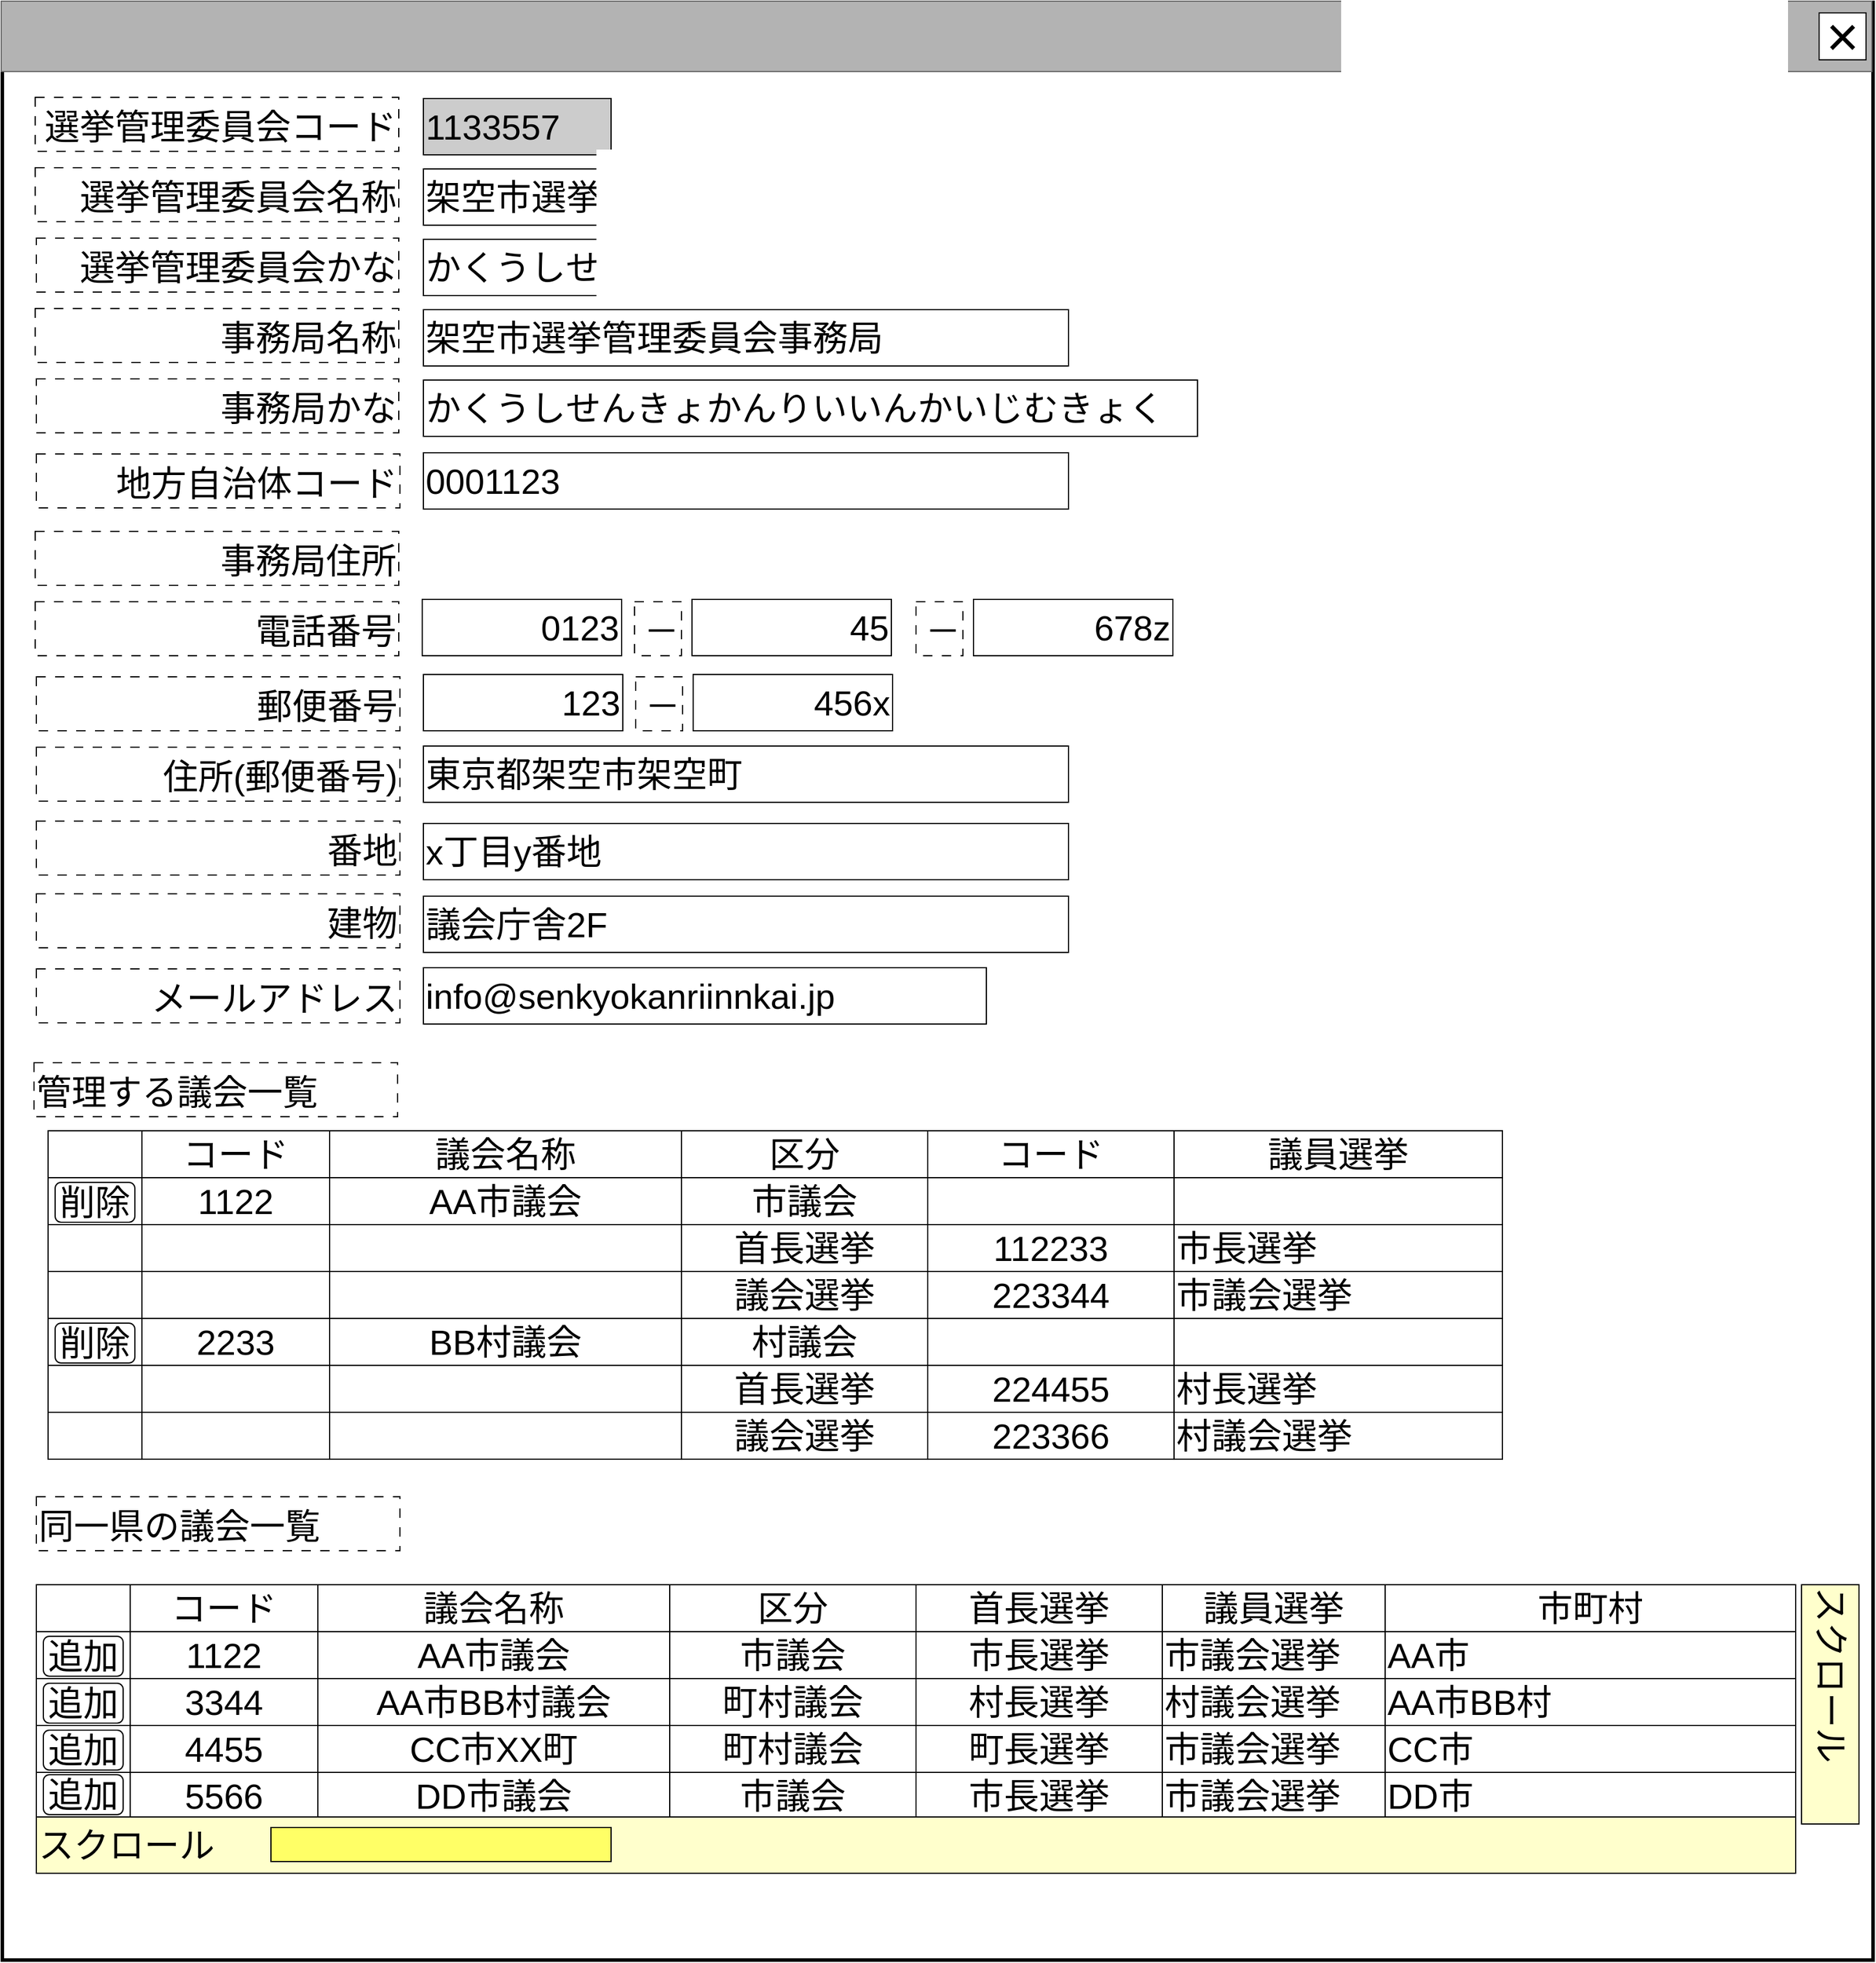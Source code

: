 <mxfile version="24.0.4" type="device">
  <diagram name="ページ1" id="LE8fIzdrHe0wcv1LTvfw">
    <mxGraphModel dx="1732" dy="1036" grid="1" gridSize="10" guides="1" tooltips="1" connect="1" arrows="1" fold="1" page="1" pageScale="1" pageWidth="1600" pageHeight="1200" math="0" shadow="0">
      <root>
        <mxCell id="0" />
        <mxCell id="cFaB45KztUIKXS-_cTrr-4" value="背景" style="locked=1;" parent="0" visible="0" />
        <mxCell id="cFaB45KztUIKXS-_cTrr-5" value="" style="rounded=0;whiteSpace=wrap;html=1;strokeWidth=3;" parent="cFaB45KztUIKXS-_cTrr-4" vertex="1">
          <mxGeometry x="1" y="1" width="1595" height="1180" as="geometry" />
        </mxCell>
        <mxCell id="cFaB45KztUIKXS-_cTrr-6" value="" style="rounded=0;whiteSpace=wrap;html=1;fillColor=#B3B3B3;fontColor=#333333;strokeColor=#666666;" parent="cFaB45KztUIKXS-_cTrr-4" vertex="1">
          <mxGeometry width="1595" height="60" as="geometry" />
        </mxCell>
        <mxCell id="cFaB45KztUIKXS-_cTrr-7" value="&lt;font style=&quot;font-size: 48px;&quot;&gt;×&lt;/font&gt;" style="rounded=0;whiteSpace=wrap;html=1;" parent="cFaB45KztUIKXS-_cTrr-4" vertex="1">
          <mxGeometry x="1550" y="10" width="40" height="40" as="geometry" />
        </mxCell>
        <mxCell id="cFaB45KztUIKXS-_cTrr-8" value="" style="rounded=0;whiteSpace=wrap;html=1;" parent="cFaB45KztUIKXS-_cTrr-4" vertex="1">
          <mxGeometry x="830" y="670" width="120" height="60" as="geometry" />
        </mxCell>
        <mxCell id="cFaB45KztUIKXS-_cTrr-9" value="ウインドウ" style="locked=1;" parent="0" />
        <mxCell id="cFaB45KztUIKXS-_cTrr-10" value="" style="rounded=0;whiteSpace=wrap;html=1;strokeWidth=3;" parent="cFaB45KztUIKXS-_cTrr-9" vertex="1">
          <mxGeometry x="1" y="1" width="1595" height="1669" as="geometry" />
        </mxCell>
        <mxCell id="cFaB45KztUIKXS-_cTrr-11" value="" style="rounded=0;whiteSpace=wrap;html=1;fillColor=#B3B3B3;fontColor=#333333;strokeColor=#666666;" parent="cFaB45KztUIKXS-_cTrr-9" vertex="1">
          <mxGeometry width="1595" height="60" as="geometry" />
        </mxCell>
        <mxCell id="cFaB45KztUIKXS-_cTrr-12" value="&lt;font style=&quot;font-size: 48px;&quot;&gt;×&lt;/font&gt;" style="rounded=0;whiteSpace=wrap;html=1;" parent="cFaB45KztUIKXS-_cTrr-9" vertex="1">
          <mxGeometry x="1550" y="10" width="40" height="40" as="geometry" />
        </mxCell>
        <mxCell id="cFaB45KztUIKXS-_cTrr-14" value="名称未設定レイヤ" style="" parent="0" />
        <mxCell id="cDHuPOXS9VM1hq6QltUD-22" value="&lt;span style=&quot;font-size: 30px;&quot;&gt;123&lt;br&gt;&lt;/span&gt;" style="rounded=0;whiteSpace=wrap;html=1;align=right;" parent="cFaB45KztUIKXS-_cTrr-14" vertex="1">
          <mxGeometry x="360" y="574" width="170" height="48" as="geometry" />
        </mxCell>
        <mxCell id="cDHuPOXS9VM1hq6QltUD-23" value="&lt;span style=&quot;font-size: 30px;&quot;&gt;郵便番号&lt;/span&gt;" style="rounded=0;whiteSpace=wrap;html=1;align=right;dashed=1;dashPattern=8 8;verticalAlign=bottom;" parent="cFaB45KztUIKXS-_cTrr-14" vertex="1">
          <mxGeometry x="30" y="576" width="310" height="46" as="geometry" />
        </mxCell>
        <mxCell id="cDHuPOXS9VM1hq6QltUD-24" value="&lt;span style=&quot;font-size: 30px;&quot;&gt;456x&lt;br&gt;&lt;/span&gt;" style="rounded=0;whiteSpace=wrap;html=1;align=right;" parent="cFaB45KztUIKXS-_cTrr-14" vertex="1">
          <mxGeometry x="590" y="574" width="170" height="48" as="geometry" />
        </mxCell>
        <mxCell id="cDHuPOXS9VM1hq6QltUD-25" value="&lt;span style=&quot;font-size: 30px;&quot;&gt;住所(郵便番号)&lt;/span&gt;" style="rounded=0;whiteSpace=wrap;html=1;align=right;dashed=1;dashPattern=8 8;verticalAlign=bottom;" parent="cFaB45KztUIKXS-_cTrr-14" vertex="1">
          <mxGeometry x="30" y="636" width="310" height="46" as="geometry" />
        </mxCell>
        <mxCell id="cDHuPOXS9VM1hq6QltUD-26" value="&lt;span style=&quot;font-size: 30px;&quot;&gt;番地&lt;/span&gt;" style="rounded=0;whiteSpace=wrap;html=1;align=right;dashed=1;dashPattern=8 8;verticalAlign=bottom;" parent="cFaB45KztUIKXS-_cTrr-14" vertex="1">
          <mxGeometry x="30" y="699" width="310" height="46" as="geometry" />
        </mxCell>
        <mxCell id="cDHuPOXS9VM1hq6QltUD-27" value="&lt;span style=&quot;font-size: 30px;&quot;&gt;建物&lt;/span&gt;" style="rounded=0;whiteSpace=wrap;html=1;align=right;dashed=1;dashPattern=8 8;verticalAlign=bottom;" parent="cFaB45KztUIKXS-_cTrr-14" vertex="1">
          <mxGeometry x="30" y="761" width="310" height="46" as="geometry" />
        </mxCell>
        <mxCell id="cDHuPOXS9VM1hq6QltUD-28" value="&lt;span style=&quot;font-size: 30px;&quot;&gt;メールアドレス&lt;/span&gt;" style="rounded=0;whiteSpace=wrap;html=1;align=right;dashed=1;dashPattern=8 8;verticalAlign=bottom;" parent="cFaB45KztUIKXS-_cTrr-14" vertex="1">
          <mxGeometry x="30" y="825" width="310" height="46" as="geometry" />
        </mxCell>
        <mxCell id="cDHuPOXS9VM1hq6QltUD-29" value="&lt;font style=&quot;font-size: 30px;&quot;&gt;info@senkyokanriinnkai.jp&lt;/font&gt;" style="rounded=0;whiteSpace=wrap;html=1;align=left;" parent="cFaB45KztUIKXS-_cTrr-14" vertex="1">
          <mxGeometry x="360" y="824" width="480" height="48" as="geometry" />
        </mxCell>
        <mxCell id="cDHuPOXS9VM1hq6QltUD-32" value="&lt;span style=&quot;font-size: 30px;&quot;&gt;東京都架空市架空町&lt;/span&gt;" style="rounded=0;whiteSpace=wrap;html=1;align=left;" parent="cFaB45KztUIKXS-_cTrr-14" vertex="1">
          <mxGeometry x="360" y="635" width="550" height="48" as="geometry" />
        </mxCell>
        <mxCell id="cDHuPOXS9VM1hq6QltUD-33" value="&lt;span style=&quot;font-size: 30px;&quot;&gt;x丁目y番地&lt;/span&gt;" style="rounded=0;whiteSpace=wrap;html=1;align=left;" parent="cFaB45KztUIKXS-_cTrr-14" vertex="1">
          <mxGeometry x="360" y="701" width="550" height="48" as="geometry" />
        </mxCell>
        <mxCell id="cDHuPOXS9VM1hq6QltUD-34" value="&lt;span style=&quot;font-size: 30px;&quot;&gt;議会庁舎2F&lt;/span&gt;" style="rounded=0;whiteSpace=wrap;html=1;align=left;" parent="cFaB45KztUIKXS-_cTrr-14" vertex="1">
          <mxGeometry x="360" y="763" width="550" height="48" as="geometry" />
        </mxCell>
        <mxCell id="cDHuPOXS9VM1hq6QltUD-35" value="&lt;span style=&quot;font-size: 30px;&quot;&gt;－&lt;/span&gt;" style="rounded=0;whiteSpace=wrap;html=1;align=right;dashed=1;dashPattern=8 8;verticalAlign=bottom;" parent="cFaB45KztUIKXS-_cTrr-14" vertex="1">
          <mxGeometry x="541" y="576" width="40" height="46" as="geometry" />
        </mxCell>
        <mxCell id="cDHuPOXS9VM1hq6QltUD-36" value="&lt;font style=&quot;font-size: 30px;&quot;&gt;0123&lt;/font&gt;" style="rounded=0;whiteSpace=wrap;html=1;align=right;fillColor=#FFFFFF;" parent="cFaB45KztUIKXS-_cTrr-14" vertex="1">
          <mxGeometry x="359" y="510" width="170" height="48" as="geometry" />
        </mxCell>
        <mxCell id="cDHuPOXS9VM1hq6QltUD-37" value="&lt;span style=&quot;font-size: 30px;&quot;&gt;電話番号&lt;/span&gt;" style="rounded=0;whiteSpace=wrap;html=1;align=right;dashed=1;dashPattern=8 8;verticalAlign=bottom;" parent="cFaB45KztUIKXS-_cTrr-14" vertex="1">
          <mxGeometry x="29" y="512" width="310" height="46" as="geometry" />
        </mxCell>
        <mxCell id="cDHuPOXS9VM1hq6QltUD-38" value="&lt;span style=&quot;font-size: 30px;&quot;&gt;45&lt;br&gt;&lt;/span&gt;" style="rounded=0;whiteSpace=wrap;html=1;align=right;fillColor=#FFFFFF;" parent="cFaB45KztUIKXS-_cTrr-14" vertex="1">
          <mxGeometry x="589" y="510" width="170" height="48" as="geometry" />
        </mxCell>
        <mxCell id="cDHuPOXS9VM1hq6QltUD-39" value="&lt;span style=&quot;font-size: 30px;&quot;&gt;－&lt;/span&gt;" style="rounded=0;whiteSpace=wrap;html=1;align=right;dashed=1;dashPattern=8 8;verticalAlign=bottom;" parent="cFaB45KztUIKXS-_cTrr-14" vertex="1">
          <mxGeometry x="540" y="512" width="40" height="46" as="geometry" />
        </mxCell>
        <mxCell id="cDHuPOXS9VM1hq6QltUD-40" value="&lt;span style=&quot;font-size: 30px;&quot;&gt;678z&lt;br&gt;&lt;/span&gt;" style="rounded=0;whiteSpace=wrap;html=1;align=right;fillColor=#FFFFFF;" parent="cFaB45KztUIKXS-_cTrr-14" vertex="1">
          <mxGeometry x="829" y="510" width="170" height="48" as="geometry" />
        </mxCell>
        <mxCell id="cDHuPOXS9VM1hq6QltUD-41" value="&lt;span style=&quot;font-size: 30px;&quot;&gt;－&lt;/span&gt;" style="rounded=0;whiteSpace=wrap;html=1;align=right;dashed=1;dashPattern=8 8;verticalAlign=bottom;" parent="cFaB45KztUIKXS-_cTrr-14" vertex="1">
          <mxGeometry x="780" y="512" width="40" height="46" as="geometry" />
        </mxCell>
        <mxCell id="cDHuPOXS9VM1hq6QltUD-42" value="&lt;span style=&quot;font-size: 30px;&quot;&gt;事務局住所&lt;/span&gt;" style="rounded=0;whiteSpace=wrap;html=1;align=right;dashed=1;dashPattern=8 8;verticalAlign=bottom;" parent="cFaB45KztUIKXS-_cTrr-14" vertex="1">
          <mxGeometry x="29" y="452" width="310" height="46" as="geometry" />
        </mxCell>
        <mxCell id="cDHuPOXS9VM1hq6QltUD-43" value="&lt;span style=&quot;font-size: 30px;&quot;&gt;選挙管理委員会名称&lt;/span&gt;" style="rounded=0;whiteSpace=wrap;html=1;align=right;dashed=1;dashPattern=8 8;verticalAlign=bottom;" parent="cFaB45KztUIKXS-_cTrr-14" vertex="1">
          <mxGeometry x="29" y="142" width="310" height="46" as="geometry" />
        </mxCell>
        <mxCell id="cDHuPOXS9VM1hq6QltUD-44" value="&lt;span style=&quot;font-size: 30px;&quot;&gt;地方自治体コード&lt;/span&gt;" style="rounded=0;whiteSpace=wrap;html=1;align=right;dashed=1;dashPattern=8 8;verticalAlign=bottom;" parent="cFaB45KztUIKXS-_cTrr-14" vertex="1">
          <mxGeometry x="30" y="386" width="310" height="46" as="geometry" />
        </mxCell>
        <mxCell id="cDHuPOXS9VM1hq6QltUD-45" value="&lt;span style=&quot;font-size: 30px;&quot;&gt;0001123&lt;/span&gt;" style="rounded=0;whiteSpace=wrap;html=1;align=left;" parent="cFaB45KztUIKXS-_cTrr-14" vertex="1">
          <mxGeometry x="360" y="385" width="550" height="48" as="geometry" />
        </mxCell>
        <mxCell id="cDHuPOXS9VM1hq6QltUD-46" value="&lt;span style=&quot;font-size: 30px;&quot;&gt;架空市選挙管理委員会&lt;/span&gt;" style="rounded=0;whiteSpace=wrap;html=1;align=left;" parent="cFaB45KztUIKXS-_cTrr-14" vertex="1">
          <mxGeometry x="360" y="143" width="550" height="48" as="geometry" />
        </mxCell>
        <mxCell id="cDHuPOXS9VM1hq6QltUD-47" value="&lt;span style=&quot;font-size: 30px;&quot;&gt;選挙管理委員会かな&lt;/span&gt;" style="rounded=0;whiteSpace=wrap;html=1;align=right;dashed=1;dashPattern=8 8;verticalAlign=bottom;" parent="cFaB45KztUIKXS-_cTrr-14" vertex="1">
          <mxGeometry x="30" y="202" width="309" height="46" as="geometry" />
        </mxCell>
        <mxCell id="cDHuPOXS9VM1hq6QltUD-48" value="&lt;span style=&quot;font-size: 30px;&quot;&gt;かくうしせんきょかんりいいんかい&lt;/span&gt;" style="rounded=0;whiteSpace=wrap;html=1;align=left;" parent="cFaB45KztUIKXS-_cTrr-14" vertex="1">
          <mxGeometry x="360" y="203" width="550" height="48" as="geometry" />
        </mxCell>
        <mxCell id="cDHuPOXS9VM1hq6QltUD-50" value="&lt;span style=&quot;font-size: 30px;&quot;&gt;事務局名称&lt;/span&gt;" style="rounded=0;whiteSpace=wrap;html=1;align=right;dashed=1;dashPattern=8 8;verticalAlign=bottom;" parent="cFaB45KztUIKXS-_cTrr-14" vertex="1">
          <mxGeometry x="29" y="262" width="310" height="46" as="geometry" />
        </mxCell>
        <mxCell id="cDHuPOXS9VM1hq6QltUD-51" value="&lt;span style=&quot;font-size: 30px;&quot;&gt;事務局かな&lt;/span&gt;" style="rounded=0;whiteSpace=wrap;html=1;align=right;dashed=1;dashPattern=8 8;verticalAlign=bottom;" parent="cFaB45KztUIKXS-_cTrr-14" vertex="1">
          <mxGeometry x="30" y="322" width="309" height="46" as="geometry" />
        </mxCell>
        <mxCell id="cDHuPOXS9VM1hq6QltUD-52" value="&lt;span style=&quot;font-size: 30px;&quot;&gt;かくうしせんきょかんりいいんかいじむきょく&lt;/span&gt;" style="rounded=0;whiteSpace=wrap;html=1;align=left;" parent="cFaB45KztUIKXS-_cTrr-14" vertex="1">
          <mxGeometry x="360" y="323" width="660" height="48" as="geometry" />
        </mxCell>
        <mxCell id="cDHuPOXS9VM1hq6QltUD-53" value="&lt;span style=&quot;font-size: 30px;&quot;&gt;架空市選挙管理委員会事務局&lt;/span&gt;" style="rounded=0;whiteSpace=wrap;html=1;align=left;" parent="cFaB45KztUIKXS-_cTrr-14" vertex="1">
          <mxGeometry x="360" y="263" width="550" height="48" as="geometry" />
        </mxCell>
        <mxCell id="wAjUPPsb0E5kBIjXr_kq-0" value="&lt;span style=&quot;font-size: 30px;&quot;&gt;同一県の議会一覧&lt;/span&gt;" style="rounded=0;whiteSpace=wrap;html=1;align=left;dashed=1;dashPattern=8 8;verticalAlign=bottom;" parent="cFaB45KztUIKXS-_cTrr-14" vertex="1">
          <mxGeometry x="30" y="1275" width="310" height="46" as="geometry" />
        </mxCell>
        <mxCell id="wAjUPPsb0E5kBIjXr_kq-1" value="" style="shape=table;startSize=0;container=1;collapsible=0;childLayout=tableLayout;fontSize=16;" parent="cFaB45KztUIKXS-_cTrr-14" vertex="1">
          <mxGeometry x="30" y="1350" width="1500" height="200" as="geometry" />
        </mxCell>
        <mxCell id="wAjUPPsb0E5kBIjXr_kq-2" value="" style="shape=tableRow;horizontal=0;startSize=0;swimlaneHead=0;swimlaneBody=0;strokeColor=inherit;top=0;left=0;bottom=0;right=0;collapsible=0;dropTarget=0;fillColor=none;points=[[0,0.5],[1,0.5]];portConstraint=eastwest;fontSize=16;" parent="wAjUPPsb0E5kBIjXr_kq-1" vertex="1">
          <mxGeometry width="1500" height="40" as="geometry" />
        </mxCell>
        <mxCell id="wAjUPPsb0E5kBIjXr_kq-3" value="" style="shape=partialRectangle;html=1;whiteSpace=wrap;connectable=0;strokeColor=inherit;overflow=hidden;fillColor=none;top=0;left=0;bottom=0;right=0;pointerEvents=1;fontSize=16;" parent="wAjUPPsb0E5kBIjXr_kq-2" vertex="1">
          <mxGeometry width="80" height="40" as="geometry">
            <mxRectangle width="80" height="40" as="alternateBounds" />
          </mxGeometry>
        </mxCell>
        <mxCell id="wAjUPPsb0E5kBIjXr_kq-4" value="&lt;font style=&quot;font-size: 30px;&quot;&gt;コード&lt;/font&gt;" style="shape=partialRectangle;html=1;whiteSpace=wrap;connectable=0;strokeColor=inherit;overflow=hidden;fillColor=none;top=0;left=0;bottom=0;right=0;pointerEvents=1;fontSize=16;" parent="wAjUPPsb0E5kBIjXr_kq-2" vertex="1">
          <mxGeometry x="80" width="160" height="40" as="geometry">
            <mxRectangle width="160" height="40" as="alternateBounds" />
          </mxGeometry>
        </mxCell>
        <mxCell id="wAjUPPsb0E5kBIjXr_kq-5" value="&lt;font style=&quot;font-size: 30px;&quot;&gt;議会名称&lt;/font&gt;" style="shape=partialRectangle;html=1;whiteSpace=wrap;connectable=0;strokeColor=inherit;overflow=hidden;fillColor=none;top=0;left=0;bottom=0;right=0;pointerEvents=1;fontSize=16;" parent="wAjUPPsb0E5kBIjXr_kq-2" vertex="1">
          <mxGeometry x="240" width="300" height="40" as="geometry">
            <mxRectangle width="300" height="40" as="alternateBounds" />
          </mxGeometry>
        </mxCell>
        <mxCell id="wAjUPPsb0E5kBIjXr_kq-6" value="&lt;font style=&quot;font-size: 30px;&quot;&gt;区分&lt;/font&gt;" style="shape=partialRectangle;html=1;whiteSpace=wrap;connectable=0;strokeColor=inherit;overflow=hidden;fillColor=none;top=0;left=0;bottom=0;right=0;pointerEvents=1;fontSize=16;" parent="wAjUPPsb0E5kBIjXr_kq-2" vertex="1">
          <mxGeometry x="540" width="210" height="40" as="geometry">
            <mxRectangle width="210" height="40" as="alternateBounds" />
          </mxGeometry>
        </mxCell>
        <mxCell id="wAjUPPsb0E5kBIjXr_kq-7" value="&lt;font style=&quot;font-size: 30px;&quot;&gt;首長選挙&lt;/font&gt;" style="shape=partialRectangle;html=1;whiteSpace=wrap;connectable=0;strokeColor=inherit;overflow=hidden;fillColor=none;top=0;left=0;bottom=0;right=0;pointerEvents=1;fontSize=16;" parent="wAjUPPsb0E5kBIjXr_kq-2" vertex="1">
          <mxGeometry x="750" width="210" height="40" as="geometry">
            <mxRectangle width="210" height="40" as="alternateBounds" />
          </mxGeometry>
        </mxCell>
        <mxCell id="wAjUPPsb0E5kBIjXr_kq-8" value="&lt;font style=&quot;font-size: 30px;&quot;&gt;議員選挙&lt;/font&gt;" style="shape=partialRectangle;html=1;whiteSpace=wrap;connectable=0;strokeColor=inherit;overflow=hidden;fillColor=none;top=0;left=0;bottom=0;right=0;pointerEvents=1;fontSize=16;" parent="wAjUPPsb0E5kBIjXr_kq-2" vertex="1">
          <mxGeometry x="960" width="190" height="40" as="geometry">
            <mxRectangle width="190" height="40" as="alternateBounds" />
          </mxGeometry>
        </mxCell>
        <mxCell id="wAjUPPsb0E5kBIjXr_kq-9" value="&lt;font style=&quot;font-size: 30px;&quot;&gt;市町村&lt;/font&gt;" style="shape=partialRectangle;html=1;whiteSpace=wrap;connectable=0;strokeColor=inherit;overflow=hidden;fillColor=none;top=0;left=0;bottom=0;right=0;pointerEvents=1;fontSize=16;" parent="wAjUPPsb0E5kBIjXr_kq-2" vertex="1">
          <mxGeometry x="1150" width="350" height="40" as="geometry">
            <mxRectangle width="350" height="40" as="alternateBounds" />
          </mxGeometry>
        </mxCell>
        <mxCell id="wAjUPPsb0E5kBIjXr_kq-10" value="" style="shape=tableRow;horizontal=0;startSize=0;swimlaneHead=0;swimlaneBody=0;strokeColor=inherit;top=0;left=0;bottom=0;right=0;collapsible=0;dropTarget=0;fillColor=none;points=[[0,0.5],[1,0.5]];portConstraint=eastwest;fontSize=16;" parent="wAjUPPsb0E5kBIjXr_kq-1" vertex="1">
          <mxGeometry y="40" width="1500" height="40" as="geometry" />
        </mxCell>
        <mxCell id="wAjUPPsb0E5kBIjXr_kq-11" value="" style="shape=partialRectangle;html=1;whiteSpace=wrap;connectable=0;strokeColor=inherit;overflow=hidden;fillColor=none;top=0;left=0;bottom=0;right=0;pointerEvents=1;fontSize=16;" parent="wAjUPPsb0E5kBIjXr_kq-10" vertex="1">
          <mxGeometry width="80" height="40" as="geometry">
            <mxRectangle width="80" height="40" as="alternateBounds" />
          </mxGeometry>
        </mxCell>
        <mxCell id="wAjUPPsb0E5kBIjXr_kq-12" value="&lt;font style=&quot;font-size: 30px;&quot;&gt;1122&lt;/font&gt;" style="shape=partialRectangle;html=1;whiteSpace=wrap;connectable=0;strokeColor=inherit;overflow=hidden;fillColor=none;top=0;left=0;bottom=0;right=0;pointerEvents=1;fontSize=16;" parent="wAjUPPsb0E5kBIjXr_kq-10" vertex="1">
          <mxGeometry x="80" width="160" height="40" as="geometry">
            <mxRectangle width="160" height="40" as="alternateBounds" />
          </mxGeometry>
        </mxCell>
        <mxCell id="wAjUPPsb0E5kBIjXr_kq-13" value="&lt;span style=&quot;font-size: 30px;&quot;&gt;AA市議会&lt;/span&gt;" style="shape=partialRectangle;html=1;whiteSpace=wrap;connectable=0;strokeColor=inherit;overflow=hidden;fillColor=none;top=0;left=0;bottom=0;right=0;pointerEvents=1;fontSize=16;" parent="wAjUPPsb0E5kBIjXr_kq-10" vertex="1">
          <mxGeometry x="240" width="300" height="40" as="geometry">
            <mxRectangle width="300" height="40" as="alternateBounds" />
          </mxGeometry>
        </mxCell>
        <mxCell id="wAjUPPsb0E5kBIjXr_kq-14" value="&lt;font style=&quot;font-size: 30px;&quot;&gt;市議会&lt;/font&gt;" style="shape=partialRectangle;html=1;whiteSpace=wrap;connectable=0;strokeColor=inherit;overflow=hidden;fillColor=none;top=0;left=0;bottom=0;right=0;pointerEvents=1;fontSize=16;" parent="wAjUPPsb0E5kBIjXr_kq-10" vertex="1">
          <mxGeometry x="540" width="210" height="40" as="geometry">
            <mxRectangle width="210" height="40" as="alternateBounds" />
          </mxGeometry>
        </mxCell>
        <mxCell id="wAjUPPsb0E5kBIjXr_kq-15" value="&lt;font style=&quot;font-size: 30px;&quot;&gt;市長選挙&lt;br&gt;&lt;/font&gt;" style="shape=partialRectangle;html=1;whiteSpace=wrap;connectable=0;strokeColor=inherit;overflow=hidden;fillColor=none;top=0;left=0;bottom=0;right=0;pointerEvents=1;fontSize=16;" parent="wAjUPPsb0E5kBIjXr_kq-10" vertex="1">
          <mxGeometry x="750" width="210" height="40" as="geometry">
            <mxRectangle width="210" height="40" as="alternateBounds" />
          </mxGeometry>
        </mxCell>
        <mxCell id="wAjUPPsb0E5kBIjXr_kq-16" value="&lt;font style=&quot;font-size: 30px;&quot;&gt;市議会選挙&lt;/font&gt;" style="shape=partialRectangle;html=1;whiteSpace=wrap;connectable=0;strokeColor=inherit;overflow=hidden;fillColor=none;top=0;left=0;bottom=0;right=0;pointerEvents=1;fontSize=16;align=left;" parent="wAjUPPsb0E5kBIjXr_kq-10" vertex="1">
          <mxGeometry x="960" width="190" height="40" as="geometry">
            <mxRectangle width="190" height="40" as="alternateBounds" />
          </mxGeometry>
        </mxCell>
        <mxCell id="wAjUPPsb0E5kBIjXr_kq-17" value="&lt;font style=&quot;font-size: 30px;&quot;&gt;AA市&lt;/font&gt;" style="shape=partialRectangle;html=1;whiteSpace=wrap;connectable=0;strokeColor=inherit;overflow=hidden;fillColor=none;top=0;left=0;bottom=0;right=0;pointerEvents=1;fontSize=16;align=left;" parent="wAjUPPsb0E5kBIjXr_kq-10" vertex="1">
          <mxGeometry x="1150" width="350" height="40" as="geometry">
            <mxRectangle width="350" height="40" as="alternateBounds" />
          </mxGeometry>
        </mxCell>
        <mxCell id="wAjUPPsb0E5kBIjXr_kq-18" value="" style="shape=tableRow;horizontal=0;startSize=0;swimlaneHead=0;swimlaneBody=0;strokeColor=inherit;top=0;left=0;bottom=0;right=0;collapsible=0;dropTarget=0;fillColor=none;points=[[0,0.5],[1,0.5]];portConstraint=eastwest;fontSize=16;align=left;" parent="wAjUPPsb0E5kBIjXr_kq-1" vertex="1">
          <mxGeometry y="80" width="1500" height="40" as="geometry" />
        </mxCell>
        <mxCell id="wAjUPPsb0E5kBIjXr_kq-19" value="" style="shape=partialRectangle;html=1;whiteSpace=wrap;connectable=0;strokeColor=inherit;overflow=hidden;fillColor=none;top=0;left=0;bottom=0;right=0;pointerEvents=1;fontSize=16;" parent="wAjUPPsb0E5kBIjXr_kq-18" vertex="1">
          <mxGeometry width="80" height="40" as="geometry">
            <mxRectangle width="80" height="40" as="alternateBounds" />
          </mxGeometry>
        </mxCell>
        <mxCell id="wAjUPPsb0E5kBIjXr_kq-20" value="&lt;font style=&quot;font-size: 30px;&quot;&gt;3344&lt;/font&gt;" style="shape=partialRectangle;html=1;whiteSpace=wrap;connectable=0;strokeColor=inherit;overflow=hidden;fillColor=none;top=0;left=0;bottom=0;right=0;pointerEvents=1;fontSize=16;" parent="wAjUPPsb0E5kBIjXr_kq-18" vertex="1">
          <mxGeometry x="80" width="160" height="40" as="geometry">
            <mxRectangle width="160" height="40" as="alternateBounds" />
          </mxGeometry>
        </mxCell>
        <mxCell id="wAjUPPsb0E5kBIjXr_kq-21" value="&lt;font style=&quot;font-size: 30px;&quot;&gt;AA市BB村議会&lt;br&gt;&lt;/font&gt;" style="shape=partialRectangle;html=1;whiteSpace=wrap;connectable=0;strokeColor=inherit;overflow=hidden;fillColor=none;top=0;left=0;bottom=0;right=0;pointerEvents=1;fontSize=16;" parent="wAjUPPsb0E5kBIjXr_kq-18" vertex="1">
          <mxGeometry x="240" width="300" height="40" as="geometry">
            <mxRectangle width="300" height="40" as="alternateBounds" />
          </mxGeometry>
        </mxCell>
        <mxCell id="wAjUPPsb0E5kBIjXr_kq-22" value="&lt;font style=&quot;font-size: 30px;&quot;&gt;町村議会&lt;/font&gt;" style="shape=partialRectangle;html=1;whiteSpace=wrap;connectable=0;strokeColor=inherit;overflow=hidden;fillColor=none;top=0;left=0;bottom=0;right=0;pointerEvents=1;fontSize=16;" parent="wAjUPPsb0E5kBIjXr_kq-18" vertex="1">
          <mxGeometry x="540" width="210" height="40" as="geometry">
            <mxRectangle width="210" height="40" as="alternateBounds" />
          </mxGeometry>
        </mxCell>
        <mxCell id="wAjUPPsb0E5kBIjXr_kq-23" value="&lt;font style=&quot;font-size: 30px;&quot;&gt;村長選挙&lt;/font&gt;" style="shape=partialRectangle;html=1;whiteSpace=wrap;connectable=0;strokeColor=inherit;overflow=hidden;fillColor=none;top=0;left=0;bottom=0;right=0;pointerEvents=1;fontSize=16;" parent="wAjUPPsb0E5kBIjXr_kq-18" vertex="1">
          <mxGeometry x="750" width="210" height="40" as="geometry">
            <mxRectangle width="210" height="40" as="alternateBounds" />
          </mxGeometry>
        </mxCell>
        <mxCell id="wAjUPPsb0E5kBIjXr_kq-24" value="&lt;font style=&quot;font-size: 30px;&quot;&gt;村議会選挙&lt;/font&gt;" style="shape=partialRectangle;html=1;whiteSpace=wrap;connectable=0;strokeColor=inherit;overflow=hidden;fillColor=none;top=0;left=0;bottom=0;right=0;pointerEvents=1;fontSize=16;align=left;" parent="wAjUPPsb0E5kBIjXr_kq-18" vertex="1">
          <mxGeometry x="960" width="190" height="40" as="geometry">
            <mxRectangle width="190" height="40" as="alternateBounds" />
          </mxGeometry>
        </mxCell>
        <mxCell id="wAjUPPsb0E5kBIjXr_kq-25" value="&lt;font style=&quot;font-size: 30px;&quot;&gt;AA市BB村&lt;/font&gt;" style="shape=partialRectangle;html=1;whiteSpace=wrap;connectable=0;strokeColor=inherit;overflow=hidden;fillColor=none;top=0;left=0;bottom=0;right=0;pointerEvents=1;fontSize=16;align=left;" parent="wAjUPPsb0E5kBIjXr_kq-18" vertex="1">
          <mxGeometry x="1150" width="350" height="40" as="geometry">
            <mxRectangle width="350" height="40" as="alternateBounds" />
          </mxGeometry>
        </mxCell>
        <mxCell id="wAjUPPsb0E5kBIjXr_kq-26" style="shape=tableRow;horizontal=0;startSize=0;swimlaneHead=0;swimlaneBody=0;strokeColor=inherit;top=0;left=0;bottom=0;right=0;collapsible=0;dropTarget=0;fillColor=none;points=[[0,0.5],[1,0.5]];portConstraint=eastwest;fontSize=16;" parent="wAjUPPsb0E5kBIjXr_kq-1" vertex="1">
          <mxGeometry y="120" width="1500" height="40" as="geometry" />
        </mxCell>
        <mxCell id="wAjUPPsb0E5kBIjXr_kq-27" style="shape=partialRectangle;html=1;whiteSpace=wrap;connectable=0;strokeColor=inherit;overflow=hidden;fillColor=none;top=0;left=0;bottom=0;right=0;pointerEvents=1;fontSize=16;" parent="wAjUPPsb0E5kBIjXr_kq-26" vertex="1">
          <mxGeometry width="80" height="40" as="geometry">
            <mxRectangle width="80" height="40" as="alternateBounds" />
          </mxGeometry>
        </mxCell>
        <mxCell id="wAjUPPsb0E5kBIjXr_kq-28" value="&lt;font style=&quot;font-size: 30px;&quot;&gt;4455&lt;/font&gt;" style="shape=partialRectangle;html=1;whiteSpace=wrap;connectable=0;strokeColor=inherit;overflow=hidden;fillColor=none;top=0;left=0;bottom=0;right=0;pointerEvents=1;fontSize=16;" parent="wAjUPPsb0E5kBIjXr_kq-26" vertex="1">
          <mxGeometry x="80" width="160" height="40" as="geometry">
            <mxRectangle width="160" height="40" as="alternateBounds" />
          </mxGeometry>
        </mxCell>
        <mxCell id="wAjUPPsb0E5kBIjXr_kq-29" value="&lt;font style=&quot;font-size: 30px;&quot;&gt;CC市XX町&lt;br&gt;&lt;/font&gt;" style="shape=partialRectangle;html=1;whiteSpace=wrap;connectable=0;strokeColor=inherit;overflow=hidden;fillColor=none;top=0;left=0;bottom=0;right=0;pointerEvents=1;fontSize=16;" parent="wAjUPPsb0E5kBIjXr_kq-26" vertex="1">
          <mxGeometry x="240" width="300" height="40" as="geometry">
            <mxRectangle width="300" height="40" as="alternateBounds" />
          </mxGeometry>
        </mxCell>
        <mxCell id="wAjUPPsb0E5kBIjXr_kq-30" value="&lt;font style=&quot;font-size: 30px;&quot;&gt;町村議会&lt;/font&gt;" style="shape=partialRectangle;html=1;whiteSpace=wrap;connectable=0;strokeColor=inherit;overflow=hidden;fillColor=none;top=0;left=0;bottom=0;right=0;pointerEvents=1;fontSize=16;" parent="wAjUPPsb0E5kBIjXr_kq-26" vertex="1">
          <mxGeometry x="540" width="210" height="40" as="geometry">
            <mxRectangle width="210" height="40" as="alternateBounds" />
          </mxGeometry>
        </mxCell>
        <mxCell id="wAjUPPsb0E5kBIjXr_kq-31" value="&lt;font style=&quot;font-size: 30px;&quot;&gt;町長選挙&lt;/font&gt;" style="shape=partialRectangle;html=1;whiteSpace=wrap;connectable=0;strokeColor=inherit;overflow=hidden;fillColor=none;top=0;left=0;bottom=0;right=0;pointerEvents=1;fontSize=16;" parent="wAjUPPsb0E5kBIjXr_kq-26" vertex="1">
          <mxGeometry x="750" width="210" height="40" as="geometry">
            <mxRectangle width="210" height="40" as="alternateBounds" />
          </mxGeometry>
        </mxCell>
        <mxCell id="wAjUPPsb0E5kBIjXr_kq-32" value="&lt;font style=&quot;font-size: 30px;&quot;&gt;市議会選挙&lt;/font&gt;" style="shape=partialRectangle;html=1;whiteSpace=wrap;connectable=0;strokeColor=inherit;overflow=hidden;fillColor=none;top=0;left=0;bottom=0;right=0;pointerEvents=1;fontSize=16;align=left;" parent="wAjUPPsb0E5kBIjXr_kq-26" vertex="1">
          <mxGeometry x="960" width="190" height="40" as="geometry">
            <mxRectangle width="190" height="40" as="alternateBounds" />
          </mxGeometry>
        </mxCell>
        <mxCell id="wAjUPPsb0E5kBIjXr_kq-33" value="&lt;font style=&quot;font-size: 30px;&quot;&gt;CC市&lt;/font&gt;" style="shape=partialRectangle;html=1;whiteSpace=wrap;connectable=0;strokeColor=inherit;overflow=hidden;fillColor=none;top=0;left=0;bottom=0;right=0;pointerEvents=1;fontSize=16;align=left;" parent="wAjUPPsb0E5kBIjXr_kq-26" vertex="1">
          <mxGeometry x="1150" width="350" height="40" as="geometry">
            <mxRectangle width="350" height="40" as="alternateBounds" />
          </mxGeometry>
        </mxCell>
        <mxCell id="wAjUPPsb0E5kBIjXr_kq-34" style="shape=tableRow;horizontal=0;startSize=0;swimlaneHead=0;swimlaneBody=0;strokeColor=inherit;top=0;left=0;bottom=0;right=0;collapsible=0;dropTarget=0;fillColor=none;points=[[0,0.5],[1,0.5]];portConstraint=eastwest;fontSize=16;" parent="wAjUPPsb0E5kBIjXr_kq-1" vertex="1">
          <mxGeometry y="160" width="1500" height="40" as="geometry" />
        </mxCell>
        <mxCell id="wAjUPPsb0E5kBIjXr_kq-35" style="shape=partialRectangle;html=1;whiteSpace=wrap;connectable=0;strokeColor=inherit;overflow=hidden;fillColor=none;top=0;left=0;bottom=0;right=0;pointerEvents=1;fontSize=16;" parent="wAjUPPsb0E5kBIjXr_kq-34" vertex="1">
          <mxGeometry width="80" height="40" as="geometry">
            <mxRectangle width="80" height="40" as="alternateBounds" />
          </mxGeometry>
        </mxCell>
        <mxCell id="wAjUPPsb0E5kBIjXr_kq-36" value="&lt;font style=&quot;font-size: 30px;&quot;&gt;5566&lt;/font&gt;" style="shape=partialRectangle;html=1;whiteSpace=wrap;connectable=0;strokeColor=inherit;overflow=hidden;fillColor=none;top=0;left=0;bottom=0;right=0;pointerEvents=1;fontSize=16;" parent="wAjUPPsb0E5kBIjXr_kq-34" vertex="1">
          <mxGeometry x="80" width="160" height="40" as="geometry">
            <mxRectangle width="160" height="40" as="alternateBounds" />
          </mxGeometry>
        </mxCell>
        <mxCell id="wAjUPPsb0E5kBIjXr_kq-37" value="&lt;font style=&quot;font-size: 30px;&quot;&gt;DD市議会&lt;/font&gt;" style="shape=partialRectangle;html=1;whiteSpace=wrap;connectable=0;strokeColor=inherit;overflow=hidden;fillColor=none;top=0;left=0;bottom=0;right=0;pointerEvents=1;fontSize=16;" parent="wAjUPPsb0E5kBIjXr_kq-34" vertex="1">
          <mxGeometry x="240" width="300" height="40" as="geometry">
            <mxRectangle width="300" height="40" as="alternateBounds" />
          </mxGeometry>
        </mxCell>
        <mxCell id="wAjUPPsb0E5kBIjXr_kq-38" value="&lt;font style=&quot;font-size: 30px;&quot;&gt;市議会&lt;/font&gt;&lt;span style=&quot;font-size: 30px;&quot;&gt;&lt;br&gt;&lt;/span&gt;" style="shape=partialRectangle;html=1;whiteSpace=wrap;connectable=0;strokeColor=inherit;overflow=hidden;fillColor=none;top=0;left=0;bottom=0;right=0;pointerEvents=1;fontSize=16;" parent="wAjUPPsb0E5kBIjXr_kq-34" vertex="1">
          <mxGeometry x="540" width="210" height="40" as="geometry">
            <mxRectangle width="210" height="40" as="alternateBounds" />
          </mxGeometry>
        </mxCell>
        <mxCell id="wAjUPPsb0E5kBIjXr_kq-39" value="&lt;font style=&quot;font-size: 30px;&quot;&gt;市長選挙&lt;/font&gt;" style="shape=partialRectangle;html=1;whiteSpace=wrap;connectable=0;strokeColor=inherit;overflow=hidden;fillColor=none;top=0;left=0;bottom=0;right=0;pointerEvents=1;fontSize=16;" parent="wAjUPPsb0E5kBIjXr_kq-34" vertex="1">
          <mxGeometry x="750" width="210" height="40" as="geometry">
            <mxRectangle width="210" height="40" as="alternateBounds" />
          </mxGeometry>
        </mxCell>
        <mxCell id="wAjUPPsb0E5kBIjXr_kq-40" value="&lt;div style=&quot;&quot;&gt;&lt;span style=&quot;font-size: 30px; background-color: initial;&quot;&gt;市議会選挙&lt;/span&gt;&lt;/div&gt;" style="shape=partialRectangle;html=1;whiteSpace=wrap;connectable=0;strokeColor=inherit;overflow=hidden;fillColor=none;top=0;left=0;bottom=0;right=0;pointerEvents=1;fontSize=16;align=left;" parent="wAjUPPsb0E5kBIjXr_kq-34" vertex="1">
          <mxGeometry x="960" width="190" height="40" as="geometry">
            <mxRectangle width="190" height="40" as="alternateBounds" />
          </mxGeometry>
        </mxCell>
        <mxCell id="wAjUPPsb0E5kBIjXr_kq-41" value="&lt;font style=&quot;font-size: 30px;&quot;&gt;DD市&lt;/font&gt;" style="shape=partialRectangle;html=1;whiteSpace=wrap;connectable=0;strokeColor=inherit;overflow=hidden;fillColor=none;top=0;left=0;bottom=0;right=0;pointerEvents=1;fontSize=16;align=left;" parent="wAjUPPsb0E5kBIjXr_kq-34" vertex="1">
          <mxGeometry x="1150" width="350" height="40" as="geometry">
            <mxRectangle width="350" height="40" as="alternateBounds" />
          </mxGeometry>
        </mxCell>
        <mxCell id="wAjUPPsb0E5kBIjXr_kq-56" value="&lt;div style=&quot;&quot;&gt;&lt;font style=&quot;font-size: 30px;&quot;&gt;スクロール&lt;/font&gt;&lt;/div&gt;" style="rounded=0;whiteSpace=wrap;html=1;align=left;verticalAlign=top;fillColor=#FFFFCC;" parent="cFaB45KztUIKXS-_cTrr-14" vertex="1">
          <mxGeometry x="30" y="1548" width="1500" height="48" as="geometry" />
        </mxCell>
        <mxCell id="wAjUPPsb0E5kBIjXr_kq-57" value="&lt;div style=&quot;&quot;&gt;&lt;br&gt;&lt;/div&gt;" style="rounded=0;whiteSpace=wrap;html=1;align=left;verticalAlign=top;fillColor=#FFFF66;" parent="cFaB45KztUIKXS-_cTrr-14" vertex="1">
          <mxGeometry x="230" y="1557" width="290" height="29" as="geometry" />
        </mxCell>
        <mxCell id="wAjUPPsb0E5kBIjXr_kq-58" value="&lt;div style=&quot;&quot;&gt;&lt;font style=&quot;font-size: 30px;&quot;&gt;スクロール&lt;/font&gt;&lt;/div&gt;" style="rounded=0;whiteSpace=wrap;html=1;align=left;verticalAlign=top;fillColor=#FFFFCC;rotation=90;" parent="cFaB45KztUIKXS-_cTrr-14" vertex="1">
          <mxGeometry x="1457.5" y="1427.5" width="204" height="49" as="geometry" />
        </mxCell>
        <mxCell id="wAjUPPsb0E5kBIjXr_kq-59" value="&lt;font style=&quot;font-size: 30px;&quot;&gt;追加&lt;/font&gt;" style="rounded=1;whiteSpace=wrap;html=1;strokeWidth=1;" parent="cFaB45KztUIKXS-_cTrr-14" vertex="1">
          <mxGeometry x="36" y="1394" width="68" height="34" as="geometry" />
        </mxCell>
        <mxCell id="wAjUPPsb0E5kBIjXr_kq-60" value="&lt;font style=&quot;font-size: 30px;&quot;&gt;追加&lt;/font&gt;" style="rounded=1;whiteSpace=wrap;html=1;strokeWidth=1;" parent="cFaB45KztUIKXS-_cTrr-14" vertex="1">
          <mxGeometry x="36" y="1434" width="68" height="34" as="geometry" />
        </mxCell>
        <mxCell id="wAjUPPsb0E5kBIjXr_kq-61" value="&lt;font style=&quot;font-size: 30px;&quot;&gt;追加&lt;/font&gt;" style="rounded=1;whiteSpace=wrap;html=1;strokeWidth=1;" parent="cFaB45KztUIKXS-_cTrr-14" vertex="1">
          <mxGeometry x="36" y="1474" width="68" height="34" as="geometry" />
        </mxCell>
        <mxCell id="wAjUPPsb0E5kBIjXr_kq-62" value="&lt;font style=&quot;font-size: 30px;&quot;&gt;追加&lt;/font&gt;" style="rounded=1;whiteSpace=wrap;html=1;strokeWidth=1;" parent="cFaB45KztUIKXS-_cTrr-14" vertex="1">
          <mxGeometry x="36" y="1512" width="68" height="34" as="geometry" />
        </mxCell>
        <mxCell id="wAjUPPsb0E5kBIjXr_kq-63" value="&lt;span style=&quot;font-size: 30px;&quot;&gt;管理する議会一覧&lt;/span&gt;" style="rounded=0;whiteSpace=wrap;html=1;align=left;dashed=1;dashPattern=8 8;verticalAlign=bottom;" parent="cFaB45KztUIKXS-_cTrr-14" vertex="1">
          <mxGeometry x="28" y="905" width="310" height="46" as="geometry" />
        </mxCell>
        <mxCell id="wAjUPPsb0E5kBIjXr_kq-64" value="" style="shape=table;startSize=0;container=1;collapsible=0;childLayout=tableLayout;fontSize=16;" parent="cFaB45KztUIKXS-_cTrr-14" vertex="1">
          <mxGeometry x="40" y="963" width="1240" height="280" as="geometry" />
        </mxCell>
        <mxCell id="wAjUPPsb0E5kBIjXr_kq-65" value="" style="shape=tableRow;horizontal=0;startSize=0;swimlaneHead=0;swimlaneBody=0;strokeColor=inherit;top=0;left=0;bottom=0;right=0;collapsible=0;dropTarget=0;fillColor=none;points=[[0,0.5],[1,0.5]];portConstraint=eastwest;fontSize=16;" parent="wAjUPPsb0E5kBIjXr_kq-64" vertex="1">
          <mxGeometry width="1240" height="40" as="geometry" />
        </mxCell>
        <mxCell id="wAjUPPsb0E5kBIjXr_kq-66" value="" style="shape=partialRectangle;html=1;whiteSpace=wrap;connectable=0;strokeColor=inherit;overflow=hidden;fillColor=none;top=0;left=0;bottom=0;right=0;pointerEvents=1;fontSize=16;" parent="wAjUPPsb0E5kBIjXr_kq-65" vertex="1">
          <mxGeometry width="80" height="40" as="geometry">
            <mxRectangle width="80" height="40" as="alternateBounds" />
          </mxGeometry>
        </mxCell>
        <mxCell id="wAjUPPsb0E5kBIjXr_kq-67" value="&lt;font style=&quot;font-size: 30px;&quot;&gt;コード&lt;/font&gt;" style="shape=partialRectangle;html=1;whiteSpace=wrap;connectable=0;strokeColor=inherit;overflow=hidden;fillColor=none;top=0;left=0;bottom=0;right=0;pointerEvents=1;fontSize=16;" parent="wAjUPPsb0E5kBIjXr_kq-65" vertex="1">
          <mxGeometry x="80" width="160" height="40" as="geometry">
            <mxRectangle width="160" height="40" as="alternateBounds" />
          </mxGeometry>
        </mxCell>
        <mxCell id="wAjUPPsb0E5kBIjXr_kq-68" value="&lt;font style=&quot;font-size: 30px;&quot;&gt;議会名称&lt;/font&gt;" style="shape=partialRectangle;html=1;whiteSpace=wrap;connectable=0;strokeColor=inherit;overflow=hidden;fillColor=none;top=0;left=0;bottom=0;right=0;pointerEvents=1;fontSize=16;" parent="wAjUPPsb0E5kBIjXr_kq-65" vertex="1">
          <mxGeometry x="240" width="300" height="40" as="geometry">
            <mxRectangle width="300" height="40" as="alternateBounds" />
          </mxGeometry>
        </mxCell>
        <mxCell id="wAjUPPsb0E5kBIjXr_kq-69" value="&lt;font style=&quot;font-size: 30px;&quot;&gt;区分&lt;/font&gt;" style="shape=partialRectangle;html=1;whiteSpace=wrap;connectable=0;strokeColor=inherit;overflow=hidden;fillColor=none;top=0;left=0;bottom=0;right=0;pointerEvents=1;fontSize=16;" parent="wAjUPPsb0E5kBIjXr_kq-65" vertex="1">
          <mxGeometry x="540" width="210" height="40" as="geometry">
            <mxRectangle width="210" height="40" as="alternateBounds" />
          </mxGeometry>
        </mxCell>
        <mxCell id="wAjUPPsb0E5kBIjXr_kq-70" value="&lt;span style=&quot;font-size: 30px;&quot;&gt;コード&lt;/span&gt;" style="shape=partialRectangle;html=1;whiteSpace=wrap;connectable=0;strokeColor=inherit;overflow=hidden;fillColor=none;top=0;left=0;bottom=0;right=0;pointerEvents=1;fontSize=16;" parent="wAjUPPsb0E5kBIjXr_kq-65" vertex="1">
          <mxGeometry x="750" width="210" height="40" as="geometry">
            <mxRectangle width="210" height="40" as="alternateBounds" />
          </mxGeometry>
        </mxCell>
        <mxCell id="wAjUPPsb0E5kBIjXr_kq-71" value="&lt;font style=&quot;font-size: 30px;&quot;&gt;議員選挙&lt;/font&gt;" style="shape=partialRectangle;html=1;whiteSpace=wrap;connectable=0;strokeColor=inherit;overflow=hidden;fillColor=none;top=0;left=0;bottom=0;right=0;pointerEvents=1;fontSize=16;" parent="wAjUPPsb0E5kBIjXr_kq-65" vertex="1">
          <mxGeometry x="960" width="280" height="40" as="geometry">
            <mxRectangle width="280" height="40" as="alternateBounds" />
          </mxGeometry>
        </mxCell>
        <mxCell id="wAjUPPsb0E5kBIjXr_kq-73" value="" style="shape=tableRow;horizontal=0;startSize=0;swimlaneHead=0;swimlaneBody=0;strokeColor=inherit;top=0;left=0;bottom=0;right=0;collapsible=0;dropTarget=0;fillColor=none;points=[[0,0.5],[1,0.5]];portConstraint=eastwest;fontSize=16;" parent="wAjUPPsb0E5kBIjXr_kq-64" vertex="1">
          <mxGeometry y="40" width="1240" height="40" as="geometry" />
        </mxCell>
        <mxCell id="wAjUPPsb0E5kBIjXr_kq-74" value="" style="shape=partialRectangle;html=1;whiteSpace=wrap;connectable=0;strokeColor=inherit;overflow=hidden;fillColor=none;top=0;left=0;bottom=0;right=0;pointerEvents=1;fontSize=16;" parent="wAjUPPsb0E5kBIjXr_kq-73" vertex="1">
          <mxGeometry width="80" height="40" as="geometry">
            <mxRectangle width="80" height="40" as="alternateBounds" />
          </mxGeometry>
        </mxCell>
        <mxCell id="wAjUPPsb0E5kBIjXr_kq-75" value="&lt;font style=&quot;font-size: 30px;&quot;&gt;1122&lt;/font&gt;" style="shape=partialRectangle;html=1;whiteSpace=wrap;connectable=0;strokeColor=inherit;overflow=hidden;fillColor=none;top=0;left=0;bottom=0;right=0;pointerEvents=1;fontSize=16;" parent="wAjUPPsb0E5kBIjXr_kq-73" vertex="1">
          <mxGeometry x="80" width="160" height="40" as="geometry">
            <mxRectangle width="160" height="40" as="alternateBounds" />
          </mxGeometry>
        </mxCell>
        <mxCell id="wAjUPPsb0E5kBIjXr_kq-76" value="&lt;span style=&quot;font-size: 30px;&quot;&gt;AA市議会&lt;/span&gt;" style="shape=partialRectangle;html=1;whiteSpace=wrap;connectable=0;strokeColor=inherit;overflow=hidden;fillColor=none;top=0;left=0;bottom=0;right=0;pointerEvents=1;fontSize=16;" parent="wAjUPPsb0E5kBIjXr_kq-73" vertex="1">
          <mxGeometry x="240" width="300" height="40" as="geometry">
            <mxRectangle width="300" height="40" as="alternateBounds" />
          </mxGeometry>
        </mxCell>
        <mxCell id="wAjUPPsb0E5kBIjXr_kq-77" value="&lt;font style=&quot;font-size: 30px;&quot;&gt;市議会&lt;/font&gt;" style="shape=partialRectangle;html=1;whiteSpace=wrap;connectable=0;strokeColor=inherit;overflow=hidden;fillColor=none;top=0;left=0;bottom=0;right=0;pointerEvents=1;fontSize=16;" parent="wAjUPPsb0E5kBIjXr_kq-73" vertex="1">
          <mxGeometry x="540" width="210" height="40" as="geometry">
            <mxRectangle width="210" height="40" as="alternateBounds" />
          </mxGeometry>
        </mxCell>
        <mxCell id="wAjUPPsb0E5kBIjXr_kq-78" value="&lt;font style=&quot;font-size: 30px;&quot;&gt;&lt;br&gt;&lt;/font&gt;" style="shape=partialRectangle;html=1;whiteSpace=wrap;connectable=0;strokeColor=inherit;overflow=hidden;fillColor=none;top=0;left=0;bottom=0;right=0;pointerEvents=1;fontSize=16;" parent="wAjUPPsb0E5kBIjXr_kq-73" vertex="1">
          <mxGeometry x="750" width="210" height="40" as="geometry">
            <mxRectangle width="210" height="40" as="alternateBounds" />
          </mxGeometry>
        </mxCell>
        <mxCell id="wAjUPPsb0E5kBIjXr_kq-79" value="" style="shape=partialRectangle;html=1;whiteSpace=wrap;connectable=0;strokeColor=inherit;overflow=hidden;fillColor=none;top=0;left=0;bottom=0;right=0;pointerEvents=1;fontSize=16;align=left;" parent="wAjUPPsb0E5kBIjXr_kq-73" vertex="1">
          <mxGeometry x="960" width="280" height="40" as="geometry">
            <mxRectangle width="280" height="40" as="alternateBounds" />
          </mxGeometry>
        </mxCell>
        <mxCell id="wAjUPPsb0E5kBIjXr_kq-81" value="" style="shape=tableRow;horizontal=0;startSize=0;swimlaneHead=0;swimlaneBody=0;strokeColor=inherit;top=0;left=0;bottom=0;right=0;collapsible=0;dropTarget=0;fillColor=none;points=[[0,0.5],[1,0.5]];portConstraint=eastwest;fontSize=16;align=left;" parent="wAjUPPsb0E5kBIjXr_kq-64" vertex="1">
          <mxGeometry y="80" width="1240" height="40" as="geometry" />
        </mxCell>
        <mxCell id="wAjUPPsb0E5kBIjXr_kq-82" value="" style="shape=partialRectangle;html=1;whiteSpace=wrap;connectable=0;strokeColor=inherit;overflow=hidden;fillColor=none;top=0;left=0;bottom=0;right=0;pointerEvents=1;fontSize=16;" parent="wAjUPPsb0E5kBIjXr_kq-81" vertex="1">
          <mxGeometry width="80" height="40" as="geometry">
            <mxRectangle width="80" height="40" as="alternateBounds" />
          </mxGeometry>
        </mxCell>
        <mxCell id="wAjUPPsb0E5kBIjXr_kq-83" value="" style="shape=partialRectangle;html=1;whiteSpace=wrap;connectable=0;strokeColor=inherit;overflow=hidden;fillColor=none;top=0;left=0;bottom=0;right=0;pointerEvents=1;fontSize=16;" parent="wAjUPPsb0E5kBIjXr_kq-81" vertex="1">
          <mxGeometry x="80" width="160" height="40" as="geometry">
            <mxRectangle width="160" height="40" as="alternateBounds" />
          </mxGeometry>
        </mxCell>
        <mxCell id="wAjUPPsb0E5kBIjXr_kq-84" value="&lt;font style=&quot;font-size: 30px;&quot;&gt;&lt;br&gt;&lt;/font&gt;" style="shape=partialRectangle;html=1;whiteSpace=wrap;connectable=0;strokeColor=inherit;overflow=hidden;fillColor=none;top=0;left=0;bottom=0;right=0;pointerEvents=1;fontSize=16;" parent="wAjUPPsb0E5kBIjXr_kq-81" vertex="1">
          <mxGeometry x="240" width="300" height="40" as="geometry">
            <mxRectangle width="300" height="40" as="alternateBounds" />
          </mxGeometry>
        </mxCell>
        <mxCell id="wAjUPPsb0E5kBIjXr_kq-85" value="&lt;font style=&quot;font-size: 30px;&quot;&gt;首長選挙&lt;/font&gt;" style="shape=partialRectangle;html=1;whiteSpace=wrap;connectable=0;strokeColor=inherit;overflow=hidden;fillColor=none;top=0;left=0;bottom=0;right=0;pointerEvents=1;fontSize=16;" parent="wAjUPPsb0E5kBIjXr_kq-81" vertex="1">
          <mxGeometry x="540" width="210" height="40" as="geometry">
            <mxRectangle width="210" height="40" as="alternateBounds" />
          </mxGeometry>
        </mxCell>
        <mxCell id="wAjUPPsb0E5kBIjXr_kq-86" value="&lt;font style=&quot;font-size: 30px;&quot;&gt;112233&lt;/font&gt;" style="shape=partialRectangle;html=1;whiteSpace=wrap;connectable=0;strokeColor=inherit;overflow=hidden;fillColor=none;top=0;left=0;bottom=0;right=0;pointerEvents=1;fontSize=16;" parent="wAjUPPsb0E5kBIjXr_kq-81" vertex="1">
          <mxGeometry x="750" width="210" height="40" as="geometry">
            <mxRectangle width="210" height="40" as="alternateBounds" />
          </mxGeometry>
        </mxCell>
        <mxCell id="wAjUPPsb0E5kBIjXr_kq-87" value="&lt;font style=&quot;font-size: 30px;&quot;&gt;市長選挙&lt;/font&gt;" style="shape=partialRectangle;html=1;whiteSpace=wrap;connectable=0;strokeColor=inherit;overflow=hidden;fillColor=none;top=0;left=0;bottom=0;right=0;pointerEvents=1;fontSize=16;align=left;" parent="wAjUPPsb0E5kBIjXr_kq-81" vertex="1">
          <mxGeometry x="960" width="280" height="40" as="geometry">
            <mxRectangle width="280" height="40" as="alternateBounds" />
          </mxGeometry>
        </mxCell>
        <mxCell id="wAjUPPsb0E5kBIjXr_kq-89" style="shape=tableRow;horizontal=0;startSize=0;swimlaneHead=0;swimlaneBody=0;strokeColor=inherit;top=0;left=0;bottom=0;right=0;collapsible=0;dropTarget=0;fillColor=none;points=[[0,0.5],[1,0.5]];portConstraint=eastwest;fontSize=16;" parent="wAjUPPsb0E5kBIjXr_kq-64" vertex="1">
          <mxGeometry y="120" width="1240" height="40" as="geometry" />
        </mxCell>
        <mxCell id="wAjUPPsb0E5kBIjXr_kq-90" style="shape=partialRectangle;html=1;whiteSpace=wrap;connectable=0;strokeColor=inherit;overflow=hidden;fillColor=none;top=0;left=0;bottom=0;right=0;pointerEvents=1;fontSize=16;" parent="wAjUPPsb0E5kBIjXr_kq-89" vertex="1">
          <mxGeometry width="80" height="40" as="geometry">
            <mxRectangle width="80" height="40" as="alternateBounds" />
          </mxGeometry>
        </mxCell>
        <mxCell id="wAjUPPsb0E5kBIjXr_kq-91" value="" style="shape=partialRectangle;html=1;whiteSpace=wrap;connectable=0;strokeColor=inherit;overflow=hidden;fillColor=none;top=0;left=0;bottom=0;right=0;pointerEvents=1;fontSize=16;" parent="wAjUPPsb0E5kBIjXr_kq-89" vertex="1">
          <mxGeometry x="80" width="160" height="40" as="geometry">
            <mxRectangle width="160" height="40" as="alternateBounds" />
          </mxGeometry>
        </mxCell>
        <mxCell id="wAjUPPsb0E5kBIjXr_kq-92" value="&lt;font style=&quot;font-size: 30px;&quot;&gt;&lt;br&gt;&lt;/font&gt;" style="shape=partialRectangle;html=1;whiteSpace=wrap;connectable=0;strokeColor=inherit;overflow=hidden;fillColor=none;top=0;left=0;bottom=0;right=0;pointerEvents=1;fontSize=16;" parent="wAjUPPsb0E5kBIjXr_kq-89" vertex="1">
          <mxGeometry x="240" width="300" height="40" as="geometry">
            <mxRectangle width="300" height="40" as="alternateBounds" />
          </mxGeometry>
        </mxCell>
        <mxCell id="wAjUPPsb0E5kBIjXr_kq-93" value="&lt;font style=&quot;font-size: 30px;&quot;&gt;議会選挙&lt;/font&gt;" style="shape=partialRectangle;html=1;whiteSpace=wrap;connectable=0;strokeColor=inherit;overflow=hidden;fillColor=none;top=0;left=0;bottom=0;right=0;pointerEvents=1;fontSize=16;" parent="wAjUPPsb0E5kBIjXr_kq-89" vertex="1">
          <mxGeometry x="540" width="210" height="40" as="geometry">
            <mxRectangle width="210" height="40" as="alternateBounds" />
          </mxGeometry>
        </mxCell>
        <mxCell id="wAjUPPsb0E5kBIjXr_kq-94" value="&lt;font style=&quot;font-size: 30px;&quot;&gt;223344&lt;/font&gt;" style="shape=partialRectangle;html=1;whiteSpace=wrap;connectable=0;strokeColor=inherit;overflow=hidden;fillColor=none;top=0;left=0;bottom=0;right=0;pointerEvents=1;fontSize=16;" parent="wAjUPPsb0E5kBIjXr_kq-89" vertex="1">
          <mxGeometry x="750" width="210" height="40" as="geometry">
            <mxRectangle width="210" height="40" as="alternateBounds" />
          </mxGeometry>
        </mxCell>
        <mxCell id="wAjUPPsb0E5kBIjXr_kq-95" value="&lt;font style=&quot;font-size: 30px;&quot;&gt;市議会選挙&lt;/font&gt;" style="shape=partialRectangle;html=1;whiteSpace=wrap;connectable=0;strokeColor=inherit;overflow=hidden;fillColor=none;top=0;left=0;bottom=0;right=0;pointerEvents=1;fontSize=16;align=left;" parent="wAjUPPsb0E5kBIjXr_kq-89" vertex="1">
          <mxGeometry x="960" width="280" height="40" as="geometry">
            <mxRectangle width="280" height="40" as="alternateBounds" />
          </mxGeometry>
        </mxCell>
        <mxCell id="wAjUPPsb0E5kBIjXr_kq-97" style="shape=tableRow;horizontal=0;startSize=0;swimlaneHead=0;swimlaneBody=0;strokeColor=inherit;top=0;left=0;bottom=0;right=0;collapsible=0;dropTarget=0;fillColor=none;points=[[0,0.5],[1,0.5]];portConstraint=eastwest;fontSize=16;" parent="wAjUPPsb0E5kBIjXr_kq-64" vertex="1">
          <mxGeometry y="160" width="1240" height="40" as="geometry" />
        </mxCell>
        <mxCell id="wAjUPPsb0E5kBIjXr_kq-98" style="shape=partialRectangle;html=1;whiteSpace=wrap;connectable=0;strokeColor=inherit;overflow=hidden;fillColor=none;top=0;left=0;bottom=0;right=0;pointerEvents=1;fontSize=16;" parent="wAjUPPsb0E5kBIjXr_kq-97" vertex="1">
          <mxGeometry width="80" height="40" as="geometry">
            <mxRectangle width="80" height="40" as="alternateBounds" />
          </mxGeometry>
        </mxCell>
        <mxCell id="wAjUPPsb0E5kBIjXr_kq-99" value="&lt;font style=&quot;font-size: 30px;&quot;&gt;2233&lt;/font&gt;" style="shape=partialRectangle;html=1;whiteSpace=wrap;connectable=0;strokeColor=inherit;overflow=hidden;fillColor=none;top=0;left=0;bottom=0;right=0;pointerEvents=1;fontSize=16;" parent="wAjUPPsb0E5kBIjXr_kq-97" vertex="1">
          <mxGeometry x="80" width="160" height="40" as="geometry">
            <mxRectangle width="160" height="40" as="alternateBounds" />
          </mxGeometry>
        </mxCell>
        <mxCell id="wAjUPPsb0E5kBIjXr_kq-100" value="&lt;font style=&quot;font-size: 30px;&quot;&gt;BB村議会&lt;/font&gt;" style="shape=partialRectangle;html=1;whiteSpace=wrap;connectable=0;strokeColor=inherit;overflow=hidden;fillColor=none;top=0;left=0;bottom=0;right=0;pointerEvents=1;fontSize=16;" parent="wAjUPPsb0E5kBIjXr_kq-97" vertex="1">
          <mxGeometry x="240" width="300" height="40" as="geometry">
            <mxRectangle width="300" height="40" as="alternateBounds" />
          </mxGeometry>
        </mxCell>
        <mxCell id="wAjUPPsb0E5kBIjXr_kq-101" value="&lt;span style=&quot;font-size: 30px;&quot;&gt;村議会&lt;br&gt;&lt;/span&gt;" style="shape=partialRectangle;html=1;whiteSpace=wrap;connectable=0;strokeColor=inherit;overflow=hidden;fillColor=none;top=0;left=0;bottom=0;right=0;pointerEvents=1;fontSize=16;" parent="wAjUPPsb0E5kBIjXr_kq-97" vertex="1">
          <mxGeometry x="540" width="210" height="40" as="geometry">
            <mxRectangle width="210" height="40" as="alternateBounds" />
          </mxGeometry>
        </mxCell>
        <mxCell id="wAjUPPsb0E5kBIjXr_kq-102" value="" style="shape=partialRectangle;html=1;whiteSpace=wrap;connectable=0;strokeColor=inherit;overflow=hidden;fillColor=none;top=0;left=0;bottom=0;right=0;pointerEvents=1;fontSize=16;" parent="wAjUPPsb0E5kBIjXr_kq-97" vertex="1">
          <mxGeometry x="750" width="210" height="40" as="geometry">
            <mxRectangle width="210" height="40" as="alternateBounds" />
          </mxGeometry>
        </mxCell>
        <mxCell id="wAjUPPsb0E5kBIjXr_kq-103" value="&lt;div style=&quot;&quot;&gt;&lt;br&gt;&lt;/div&gt;" style="shape=partialRectangle;html=1;whiteSpace=wrap;connectable=0;strokeColor=inherit;overflow=hidden;fillColor=none;top=0;left=0;bottom=0;right=0;pointerEvents=1;fontSize=16;align=left;" parent="wAjUPPsb0E5kBIjXr_kq-97" vertex="1">
          <mxGeometry x="960" width="280" height="40" as="geometry">
            <mxRectangle width="280" height="40" as="alternateBounds" />
          </mxGeometry>
        </mxCell>
        <mxCell id="a60xYnYdOCziBmsJ2w36-7" style="shape=tableRow;horizontal=0;startSize=0;swimlaneHead=0;swimlaneBody=0;strokeColor=inherit;top=0;left=0;bottom=0;right=0;collapsible=0;dropTarget=0;fillColor=none;points=[[0,0.5],[1,0.5]];portConstraint=eastwest;fontSize=16;" parent="wAjUPPsb0E5kBIjXr_kq-64" vertex="1">
          <mxGeometry y="200" width="1240" height="40" as="geometry" />
        </mxCell>
        <mxCell id="a60xYnYdOCziBmsJ2w36-8" style="shape=partialRectangle;html=1;whiteSpace=wrap;connectable=0;strokeColor=inherit;overflow=hidden;fillColor=none;top=0;left=0;bottom=0;right=0;pointerEvents=1;fontSize=16;" parent="a60xYnYdOCziBmsJ2w36-7" vertex="1">
          <mxGeometry width="80" height="40" as="geometry">
            <mxRectangle width="80" height="40" as="alternateBounds" />
          </mxGeometry>
        </mxCell>
        <mxCell id="a60xYnYdOCziBmsJ2w36-9" style="shape=partialRectangle;html=1;whiteSpace=wrap;connectable=0;strokeColor=inherit;overflow=hidden;fillColor=none;top=0;left=0;bottom=0;right=0;pointerEvents=1;fontSize=16;" parent="a60xYnYdOCziBmsJ2w36-7" vertex="1">
          <mxGeometry x="80" width="160" height="40" as="geometry">
            <mxRectangle width="160" height="40" as="alternateBounds" />
          </mxGeometry>
        </mxCell>
        <mxCell id="a60xYnYdOCziBmsJ2w36-10" style="shape=partialRectangle;html=1;whiteSpace=wrap;connectable=0;strokeColor=inherit;overflow=hidden;fillColor=none;top=0;left=0;bottom=0;right=0;pointerEvents=1;fontSize=16;" parent="a60xYnYdOCziBmsJ2w36-7" vertex="1">
          <mxGeometry x="240" width="300" height="40" as="geometry">
            <mxRectangle width="300" height="40" as="alternateBounds" />
          </mxGeometry>
        </mxCell>
        <mxCell id="a60xYnYdOCziBmsJ2w36-11" value="&lt;font style=&quot;font-size: 30px;&quot;&gt;首長選挙&lt;/font&gt;" style="shape=partialRectangle;html=1;whiteSpace=wrap;connectable=0;strokeColor=inherit;overflow=hidden;fillColor=none;top=0;left=0;bottom=0;right=0;pointerEvents=1;fontSize=16;" parent="a60xYnYdOCziBmsJ2w36-7" vertex="1">
          <mxGeometry x="540" width="210" height="40" as="geometry">
            <mxRectangle width="210" height="40" as="alternateBounds" />
          </mxGeometry>
        </mxCell>
        <mxCell id="a60xYnYdOCziBmsJ2w36-12" value="&lt;font style=&quot;font-size: 30px;&quot;&gt;224455&lt;/font&gt;" style="shape=partialRectangle;html=1;whiteSpace=wrap;connectable=0;strokeColor=inherit;overflow=hidden;fillColor=none;top=0;left=0;bottom=0;right=0;pointerEvents=1;fontSize=16;" parent="a60xYnYdOCziBmsJ2w36-7" vertex="1">
          <mxGeometry x="750" width="210" height="40" as="geometry">
            <mxRectangle width="210" height="40" as="alternateBounds" />
          </mxGeometry>
        </mxCell>
        <mxCell id="a60xYnYdOCziBmsJ2w36-13" value="&lt;font style=&quot;font-size: 30px;&quot;&gt;村長選挙&lt;/font&gt;" style="shape=partialRectangle;html=1;whiteSpace=wrap;connectable=0;strokeColor=inherit;overflow=hidden;fillColor=none;top=0;left=0;bottom=0;right=0;pointerEvents=1;fontSize=16;align=left;" parent="a60xYnYdOCziBmsJ2w36-7" vertex="1">
          <mxGeometry x="960" width="280" height="40" as="geometry">
            <mxRectangle width="280" height="40" as="alternateBounds" />
          </mxGeometry>
        </mxCell>
        <mxCell id="a60xYnYdOCziBmsJ2w36-0" style="shape=tableRow;horizontal=0;startSize=0;swimlaneHead=0;swimlaneBody=0;strokeColor=inherit;top=0;left=0;bottom=0;right=0;collapsible=0;dropTarget=0;fillColor=none;points=[[0,0.5],[1,0.5]];portConstraint=eastwest;fontSize=16;" parent="wAjUPPsb0E5kBIjXr_kq-64" vertex="1">
          <mxGeometry y="240" width="1240" height="40" as="geometry" />
        </mxCell>
        <mxCell id="a60xYnYdOCziBmsJ2w36-1" style="shape=partialRectangle;html=1;whiteSpace=wrap;connectable=0;strokeColor=inherit;overflow=hidden;fillColor=none;top=0;left=0;bottom=0;right=0;pointerEvents=1;fontSize=16;" parent="a60xYnYdOCziBmsJ2w36-0" vertex="1">
          <mxGeometry width="80" height="40" as="geometry">
            <mxRectangle width="80" height="40" as="alternateBounds" />
          </mxGeometry>
        </mxCell>
        <mxCell id="a60xYnYdOCziBmsJ2w36-2" style="shape=partialRectangle;html=1;whiteSpace=wrap;connectable=0;strokeColor=inherit;overflow=hidden;fillColor=none;top=0;left=0;bottom=0;right=0;pointerEvents=1;fontSize=16;" parent="a60xYnYdOCziBmsJ2w36-0" vertex="1">
          <mxGeometry x="80" width="160" height="40" as="geometry">
            <mxRectangle width="160" height="40" as="alternateBounds" />
          </mxGeometry>
        </mxCell>
        <mxCell id="a60xYnYdOCziBmsJ2w36-3" style="shape=partialRectangle;html=1;whiteSpace=wrap;connectable=0;strokeColor=inherit;overflow=hidden;fillColor=none;top=0;left=0;bottom=0;right=0;pointerEvents=1;fontSize=16;" parent="a60xYnYdOCziBmsJ2w36-0" vertex="1">
          <mxGeometry x="240" width="300" height="40" as="geometry">
            <mxRectangle width="300" height="40" as="alternateBounds" />
          </mxGeometry>
        </mxCell>
        <mxCell id="a60xYnYdOCziBmsJ2w36-4" value="&lt;font style=&quot;font-size: 30px;&quot;&gt;議会選挙&lt;/font&gt;" style="shape=partialRectangle;html=1;whiteSpace=wrap;connectable=0;strokeColor=inherit;overflow=hidden;fillColor=none;top=0;left=0;bottom=0;right=0;pointerEvents=1;fontSize=16;" parent="a60xYnYdOCziBmsJ2w36-0" vertex="1">
          <mxGeometry x="540" width="210" height="40" as="geometry">
            <mxRectangle width="210" height="40" as="alternateBounds" />
          </mxGeometry>
        </mxCell>
        <mxCell id="a60xYnYdOCziBmsJ2w36-5" value="&lt;font style=&quot;font-size: 30px;&quot;&gt;223366&lt;/font&gt;" style="shape=partialRectangle;html=1;whiteSpace=wrap;connectable=0;strokeColor=inherit;overflow=hidden;fillColor=none;top=0;left=0;bottom=0;right=0;pointerEvents=1;fontSize=16;" parent="a60xYnYdOCziBmsJ2w36-0" vertex="1">
          <mxGeometry x="750" width="210" height="40" as="geometry">
            <mxRectangle width="210" height="40" as="alternateBounds" />
          </mxGeometry>
        </mxCell>
        <mxCell id="a60xYnYdOCziBmsJ2w36-6" value="&lt;font style=&quot;font-size: 30px;&quot;&gt;村議会選挙&lt;/font&gt;" style="shape=partialRectangle;html=1;whiteSpace=wrap;connectable=0;strokeColor=inherit;overflow=hidden;fillColor=none;top=0;left=0;bottom=0;right=0;pointerEvents=1;fontSize=16;align=left;" parent="a60xYnYdOCziBmsJ2w36-0" vertex="1">
          <mxGeometry x="960" width="280" height="40" as="geometry">
            <mxRectangle width="280" height="40" as="alternateBounds" />
          </mxGeometry>
        </mxCell>
        <mxCell id="wAjUPPsb0E5kBIjXr_kq-105" value="&lt;font style=&quot;font-size: 30px;&quot;&gt;削除&lt;/font&gt;" style="rounded=1;whiteSpace=wrap;html=1;strokeWidth=1;" parent="cFaB45KztUIKXS-_cTrr-14" vertex="1">
          <mxGeometry x="46" y="1007" width="68" height="34" as="geometry" />
        </mxCell>
        <mxCell id="a60xYnYdOCziBmsJ2w36-14" value="&lt;font style=&quot;font-size: 30px;&quot;&gt;削除&lt;/font&gt;" style="rounded=1;whiteSpace=wrap;html=1;strokeWidth=1;" parent="cFaB45KztUIKXS-_cTrr-14" vertex="1">
          <mxGeometry x="46" y="1127" width="68" height="34" as="geometry" />
        </mxCell>
        <mxCell id="d8WzSvlCLwMDhdRO4n9D-0" value="&lt;span style=&quot;font-size: 30px;&quot;&gt;選挙管理委員会コード&lt;/span&gt;" style="rounded=0;whiteSpace=wrap;html=1;align=right;dashed=1;dashPattern=8 8;verticalAlign=bottom;" parent="cFaB45KztUIKXS-_cTrr-14" vertex="1">
          <mxGeometry x="29" y="82" width="310" height="46" as="geometry" />
        </mxCell>
        <mxCell id="d8WzSvlCLwMDhdRO4n9D-2" value="&lt;span style=&quot;font-size: 30px;&quot;&gt;1133557&lt;/span&gt;" style="rounded=0;whiteSpace=wrap;html=1;align=left;fillColor=#CCCCCC;" parent="cFaB45KztUIKXS-_cTrr-14" vertex="1">
          <mxGeometry x="360" y="83" width="160" height="48" as="geometry" />
        </mxCell>
      </root>
    </mxGraphModel>
  </diagram>
</mxfile>
